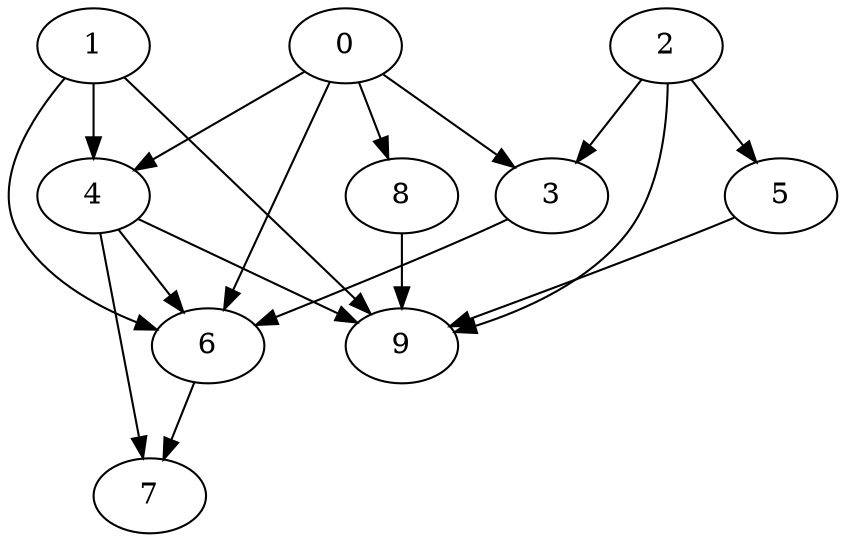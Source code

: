 digraph "Random_Nodes_10_Density_1.70_CCR_0.10_WeightType_Random" {
	graph ["Duplicate states"=0,
		GraphType=Random,
		"Max states in OPEN"=0,
		Modes="120000ms; topo-ordered tasks, ; Pruning: task equivalence, fixed order ready list, ; F-value: ; Optimisation: best schedule length (\
SL) optimisation on equal, ",
		NumberOfTasks=10,
		"Pruned using list schedule length"=1,
		"States removed from OPEN"=0,
		TargetSystem="Homogeneous-4",
		"Time to schedule (ms)"=99,
		"Total idle time"=113,
		"Total schedule length"=492,
		"Total sequential time"=999,
		"Total states created"=2
	];
	1	["Finish time"=116,
		Processor=0,
		"Start time"=0,
		Weight=116];
	4	["Finish time"=217,
		Processor=0,
		"Start time"=116,
		Weight=101];
	1 -> 4	[Weight=3];
	6	["Finish time"=362,
		Processor=0,
		"Start time"=217,
		Weight=145];
	1 -> 6	[Weight=3];
	9	["Finish time"=370,
		Processor=1,
		"Start time"=225,
		Weight=145];
	1 -> 9	[Weight=9];
	2	["Finish time"=87,
		Processor=1,
		"Start time"=0,
		Weight=87];
	3	["Finish time"=203,
		Processor=1,
		"Start time"=87,
		Weight=116];
	2 -> 3	[Weight=9];
	5	["Finish time"=149,
		Processor=3,
		"Start time"=91,
		Weight=58];
	2 -> 5	[Weight=4];
	2 -> 9	[Weight=10];
	0	["Finish time"=29,
		Processor=2,
		"Start time"=0,
		Weight=29];
	0 -> 3	[Weight=3];
	0 -> 4	[Weight=4];
	0 -> 6	[Weight=3];
	8	["Finish time"=101,
		Processor=2,
		"Start time"=29,
		Weight=72];
	0 -> 8	[Weight=10];
	3 -> 6	[Weight=9];
	4 -> 6	[Weight=4];
	4 -> 9	[Weight=8];
	7	["Finish time"=492,
		Processor=0,
		"Start time"=362,
		Weight=130];
	4 -> 7	[Weight=10];
	6 -> 7	[Weight=4];
	8 -> 9	[Weight=2];
	5 -> 9	[Weight=5];
}
